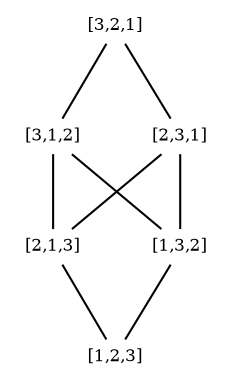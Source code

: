 digraph G {

	mincross = 1.0;
	node [shape = plaintext, height = .1, width = .1, fontsize = 8];
	edge [arrowhead = none, labelfontsize = 6];


	"[2,1,3]" -> "[1,2,3]";
	"[1,3,2]" -> "[1,2,3]";
	"[3,1,2]" -> "[1,3,2]";
	"[2,3,1]" -> "[1,3,2]";
	"[3,1,2]" -> "[2,1,3]";
	"[2,3,1]" -> "[2,1,3]";
	"[3,2,1]" -> "[3,1,2]";
	"[3,2,1]" -> "[2,3,1]";
}
